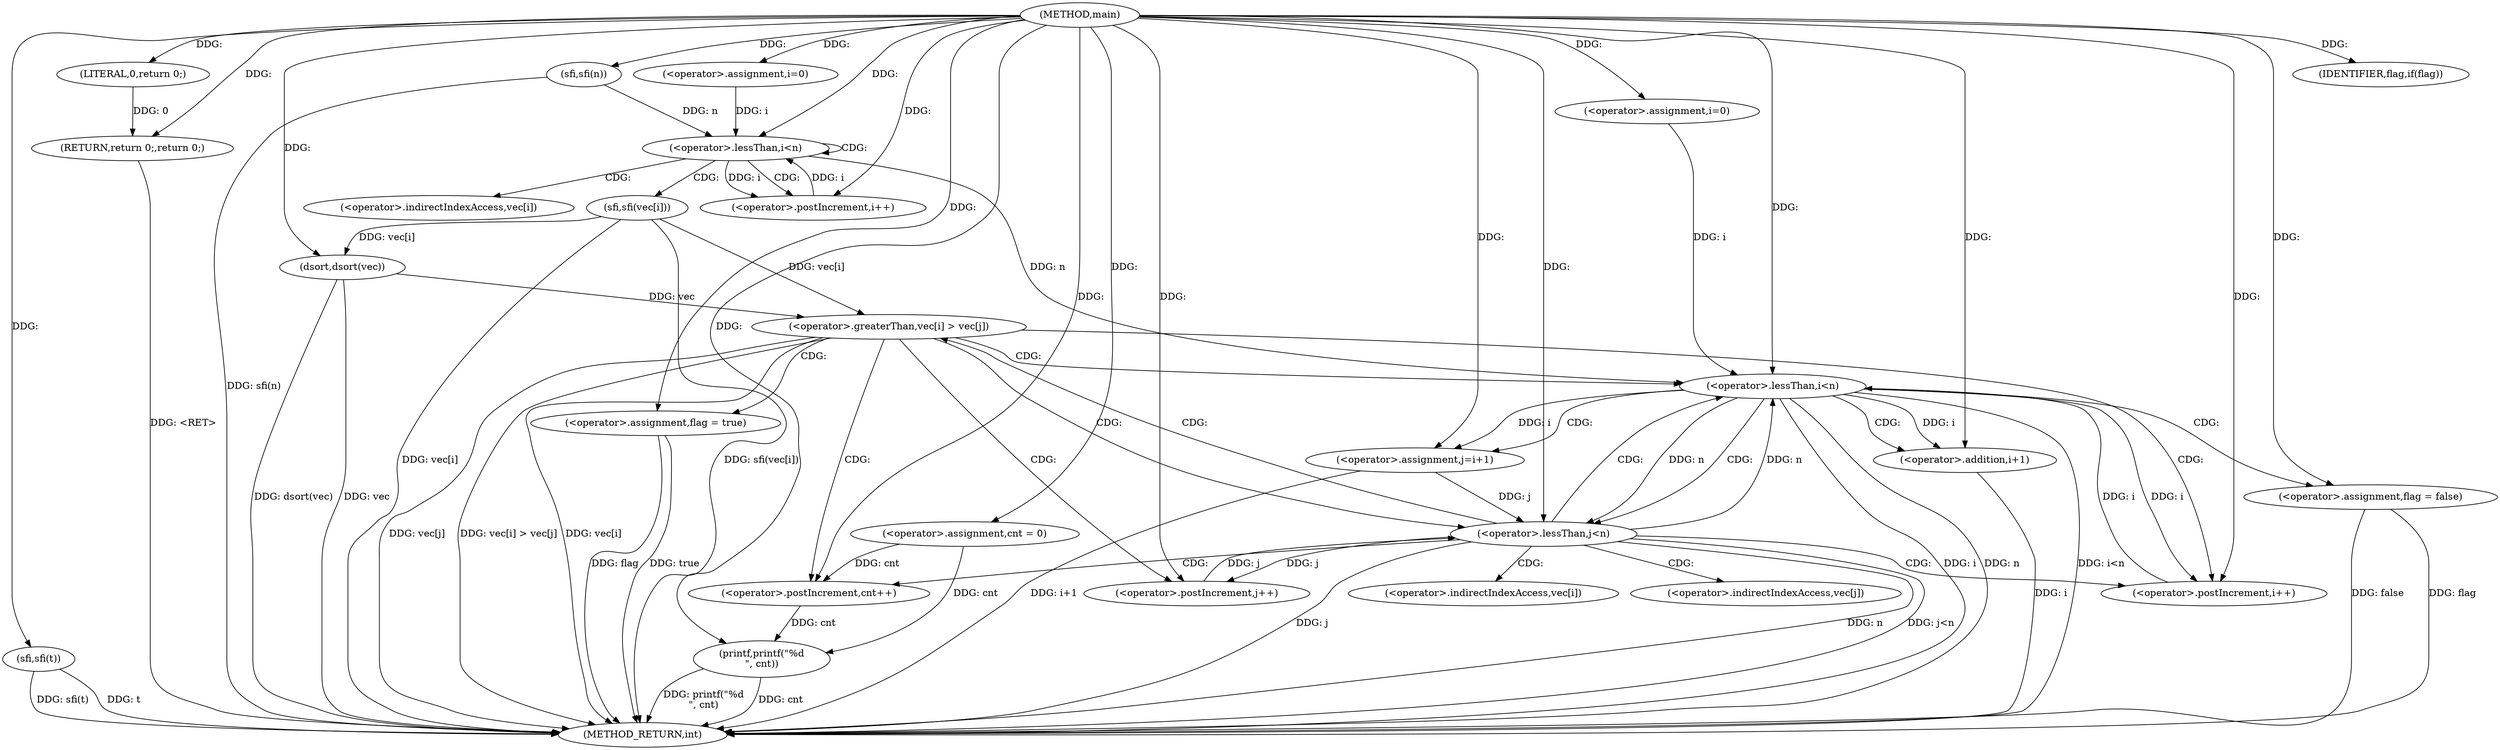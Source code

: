 digraph "main" {  
"1000201" [label = "(METHOD,main)" ]
"1000281" [label = "(METHOD_RETURN,int)" ]
"1000204" [label = "(sfi,sfi(t))" ]
"1000279" [label = "(RETURN,return 0;,return 0;)" ]
"1000208" [label = "(sfi,sfi(n))" ]
"1000225" [label = "(dsort,dsort(vec))" ]
"1000228" [label = "(<operator>.assignment,cnt = 0)" ]
"1000276" [label = "(printf,printf(\"%d\n\", cnt))" ]
"1000280" [label = "(LITERAL,0,return 0;)" ]
"1000213" [label = "(<operator>.assignment,i=0)" ]
"1000216" [label = "(<operator>.lessThan,i<n)" ]
"1000219" [label = "(<operator>.postIncrement,i++)" ]
"1000221" [label = "(sfi,sfi(vec[i]))" ]
"1000233" [label = "(<operator>.assignment,i=0)" ]
"1000236" [label = "(<operator>.lessThan,i<n)" ]
"1000239" [label = "(<operator>.postIncrement,i++)" ]
"1000243" [label = "(<operator>.assignment,flag = false)" ]
"1000248" [label = "(<operator>.assignment,j=i+1)" ]
"1000253" [label = "(<operator>.lessThan,j<n)" ]
"1000256" [label = "(<operator>.postIncrement,j++)" ]
"1000273" [label = "(IDENTIFIER,flag,if(flag))" ]
"1000274" [label = "(<operator>.postIncrement,cnt++)" ]
"1000250" [label = "(<operator>.addition,i+1)" ]
"1000260" [label = "(<operator>.greaterThan,vec[i] > vec[j])" ]
"1000268" [label = "(<operator>.assignment,flag = true)" ]
"1000222" [label = "(<operator>.indirectIndexAccess,vec[i])" ]
"1000261" [label = "(<operator>.indirectIndexAccess,vec[i])" ]
"1000264" [label = "(<operator>.indirectIndexAccess,vec[j])" ]
  "1000279" -> "1000281"  [ label = "DDG: <RET>"] 
  "1000204" -> "1000281"  [ label = "DDG: t"] 
  "1000204" -> "1000281"  [ label = "DDG: sfi(t)"] 
  "1000208" -> "1000281"  [ label = "DDG: sfi(n)"] 
  "1000225" -> "1000281"  [ label = "DDG: vec"] 
  "1000225" -> "1000281"  [ label = "DDG: dsort(vec)"] 
  "1000236" -> "1000281"  [ label = "DDG: i"] 
  "1000236" -> "1000281"  [ label = "DDG: n"] 
  "1000236" -> "1000281"  [ label = "DDG: i<n"] 
  "1000243" -> "1000281"  [ label = "DDG: flag"] 
  "1000250" -> "1000281"  [ label = "DDG: i"] 
  "1000248" -> "1000281"  [ label = "DDG: i+1"] 
  "1000253" -> "1000281"  [ label = "DDG: j"] 
  "1000253" -> "1000281"  [ label = "DDG: n"] 
  "1000253" -> "1000281"  [ label = "DDG: j<n"] 
  "1000260" -> "1000281"  [ label = "DDG: vec[i]"] 
  "1000260" -> "1000281"  [ label = "DDG: vec[j]"] 
  "1000260" -> "1000281"  [ label = "DDG: vec[i] > vec[j]"] 
  "1000268" -> "1000281"  [ label = "DDG: flag"] 
  "1000276" -> "1000281"  [ label = "DDG: cnt"] 
  "1000276" -> "1000281"  [ label = "DDG: printf(\"%d\n\", cnt)"] 
  "1000221" -> "1000281"  [ label = "DDG: vec[i]"] 
  "1000221" -> "1000281"  [ label = "DDG: sfi(vec[i])"] 
  "1000268" -> "1000281"  [ label = "DDG: true"] 
  "1000243" -> "1000281"  [ label = "DDG: false"] 
  "1000280" -> "1000279"  [ label = "DDG: 0"] 
  "1000201" -> "1000279"  [ label = "DDG: "] 
  "1000201" -> "1000204"  [ label = "DDG: "] 
  "1000201" -> "1000228"  [ label = "DDG: "] 
  "1000201" -> "1000280"  [ label = "DDG: "] 
  "1000201" -> "1000208"  [ label = "DDG: "] 
  "1000201" -> "1000213"  [ label = "DDG: "] 
  "1000221" -> "1000225"  [ label = "DDG: vec[i]"] 
  "1000201" -> "1000225"  [ label = "DDG: "] 
  "1000201" -> "1000233"  [ label = "DDG: "] 
  "1000201" -> "1000276"  [ label = "DDG: "] 
  "1000228" -> "1000276"  [ label = "DDG: cnt"] 
  "1000274" -> "1000276"  [ label = "DDG: cnt"] 
  "1000213" -> "1000216"  [ label = "DDG: i"] 
  "1000219" -> "1000216"  [ label = "DDG: i"] 
  "1000201" -> "1000216"  [ label = "DDG: "] 
  "1000208" -> "1000216"  [ label = "DDG: n"] 
  "1000216" -> "1000219"  [ label = "DDG: i"] 
  "1000201" -> "1000219"  [ label = "DDG: "] 
  "1000233" -> "1000236"  [ label = "DDG: i"] 
  "1000239" -> "1000236"  [ label = "DDG: i"] 
  "1000201" -> "1000236"  [ label = "DDG: "] 
  "1000216" -> "1000236"  [ label = "DDG: n"] 
  "1000253" -> "1000236"  [ label = "DDG: n"] 
  "1000201" -> "1000239"  [ label = "DDG: "] 
  "1000236" -> "1000239"  [ label = "DDG: i"] 
  "1000201" -> "1000243"  [ label = "DDG: "] 
  "1000201" -> "1000248"  [ label = "DDG: "] 
  "1000236" -> "1000248"  [ label = "DDG: i"] 
  "1000201" -> "1000273"  [ label = "DDG: "] 
  "1000248" -> "1000253"  [ label = "DDG: j"] 
  "1000256" -> "1000253"  [ label = "DDG: j"] 
  "1000201" -> "1000253"  [ label = "DDG: "] 
  "1000236" -> "1000253"  [ label = "DDG: n"] 
  "1000253" -> "1000256"  [ label = "DDG: j"] 
  "1000201" -> "1000256"  [ label = "DDG: "] 
  "1000228" -> "1000274"  [ label = "DDG: cnt"] 
  "1000201" -> "1000274"  [ label = "DDG: "] 
  "1000236" -> "1000250"  [ label = "DDG: i"] 
  "1000201" -> "1000250"  [ label = "DDG: "] 
  "1000225" -> "1000260"  [ label = "DDG: vec"] 
  "1000221" -> "1000260"  [ label = "DDG: vec[i]"] 
  "1000201" -> "1000268"  [ label = "DDG: "] 
  "1000216" -> "1000222"  [ label = "CDG: "] 
  "1000216" -> "1000221"  [ label = "CDG: "] 
  "1000216" -> "1000216"  [ label = "CDG: "] 
  "1000216" -> "1000219"  [ label = "CDG: "] 
  "1000236" -> "1000253"  [ label = "CDG: "] 
  "1000236" -> "1000250"  [ label = "CDG: "] 
  "1000236" -> "1000248"  [ label = "CDG: "] 
  "1000236" -> "1000243"  [ label = "CDG: "] 
  "1000253" -> "1000236"  [ label = "CDG: "] 
  "1000253" -> "1000261"  [ label = "CDG: "] 
  "1000253" -> "1000239"  [ label = "CDG: "] 
  "1000253" -> "1000260"  [ label = "CDG: "] 
  "1000253" -> "1000264"  [ label = "CDG: "] 
  "1000253" -> "1000274"  [ label = "CDG: "] 
  "1000260" -> "1000253"  [ label = "CDG: "] 
  "1000260" -> "1000268"  [ label = "CDG: "] 
  "1000260" -> "1000256"  [ label = "CDG: "] 
  "1000260" -> "1000236"  [ label = "CDG: "] 
  "1000260" -> "1000239"  [ label = "CDG: "] 
  "1000260" -> "1000274"  [ label = "CDG: "] 
}
